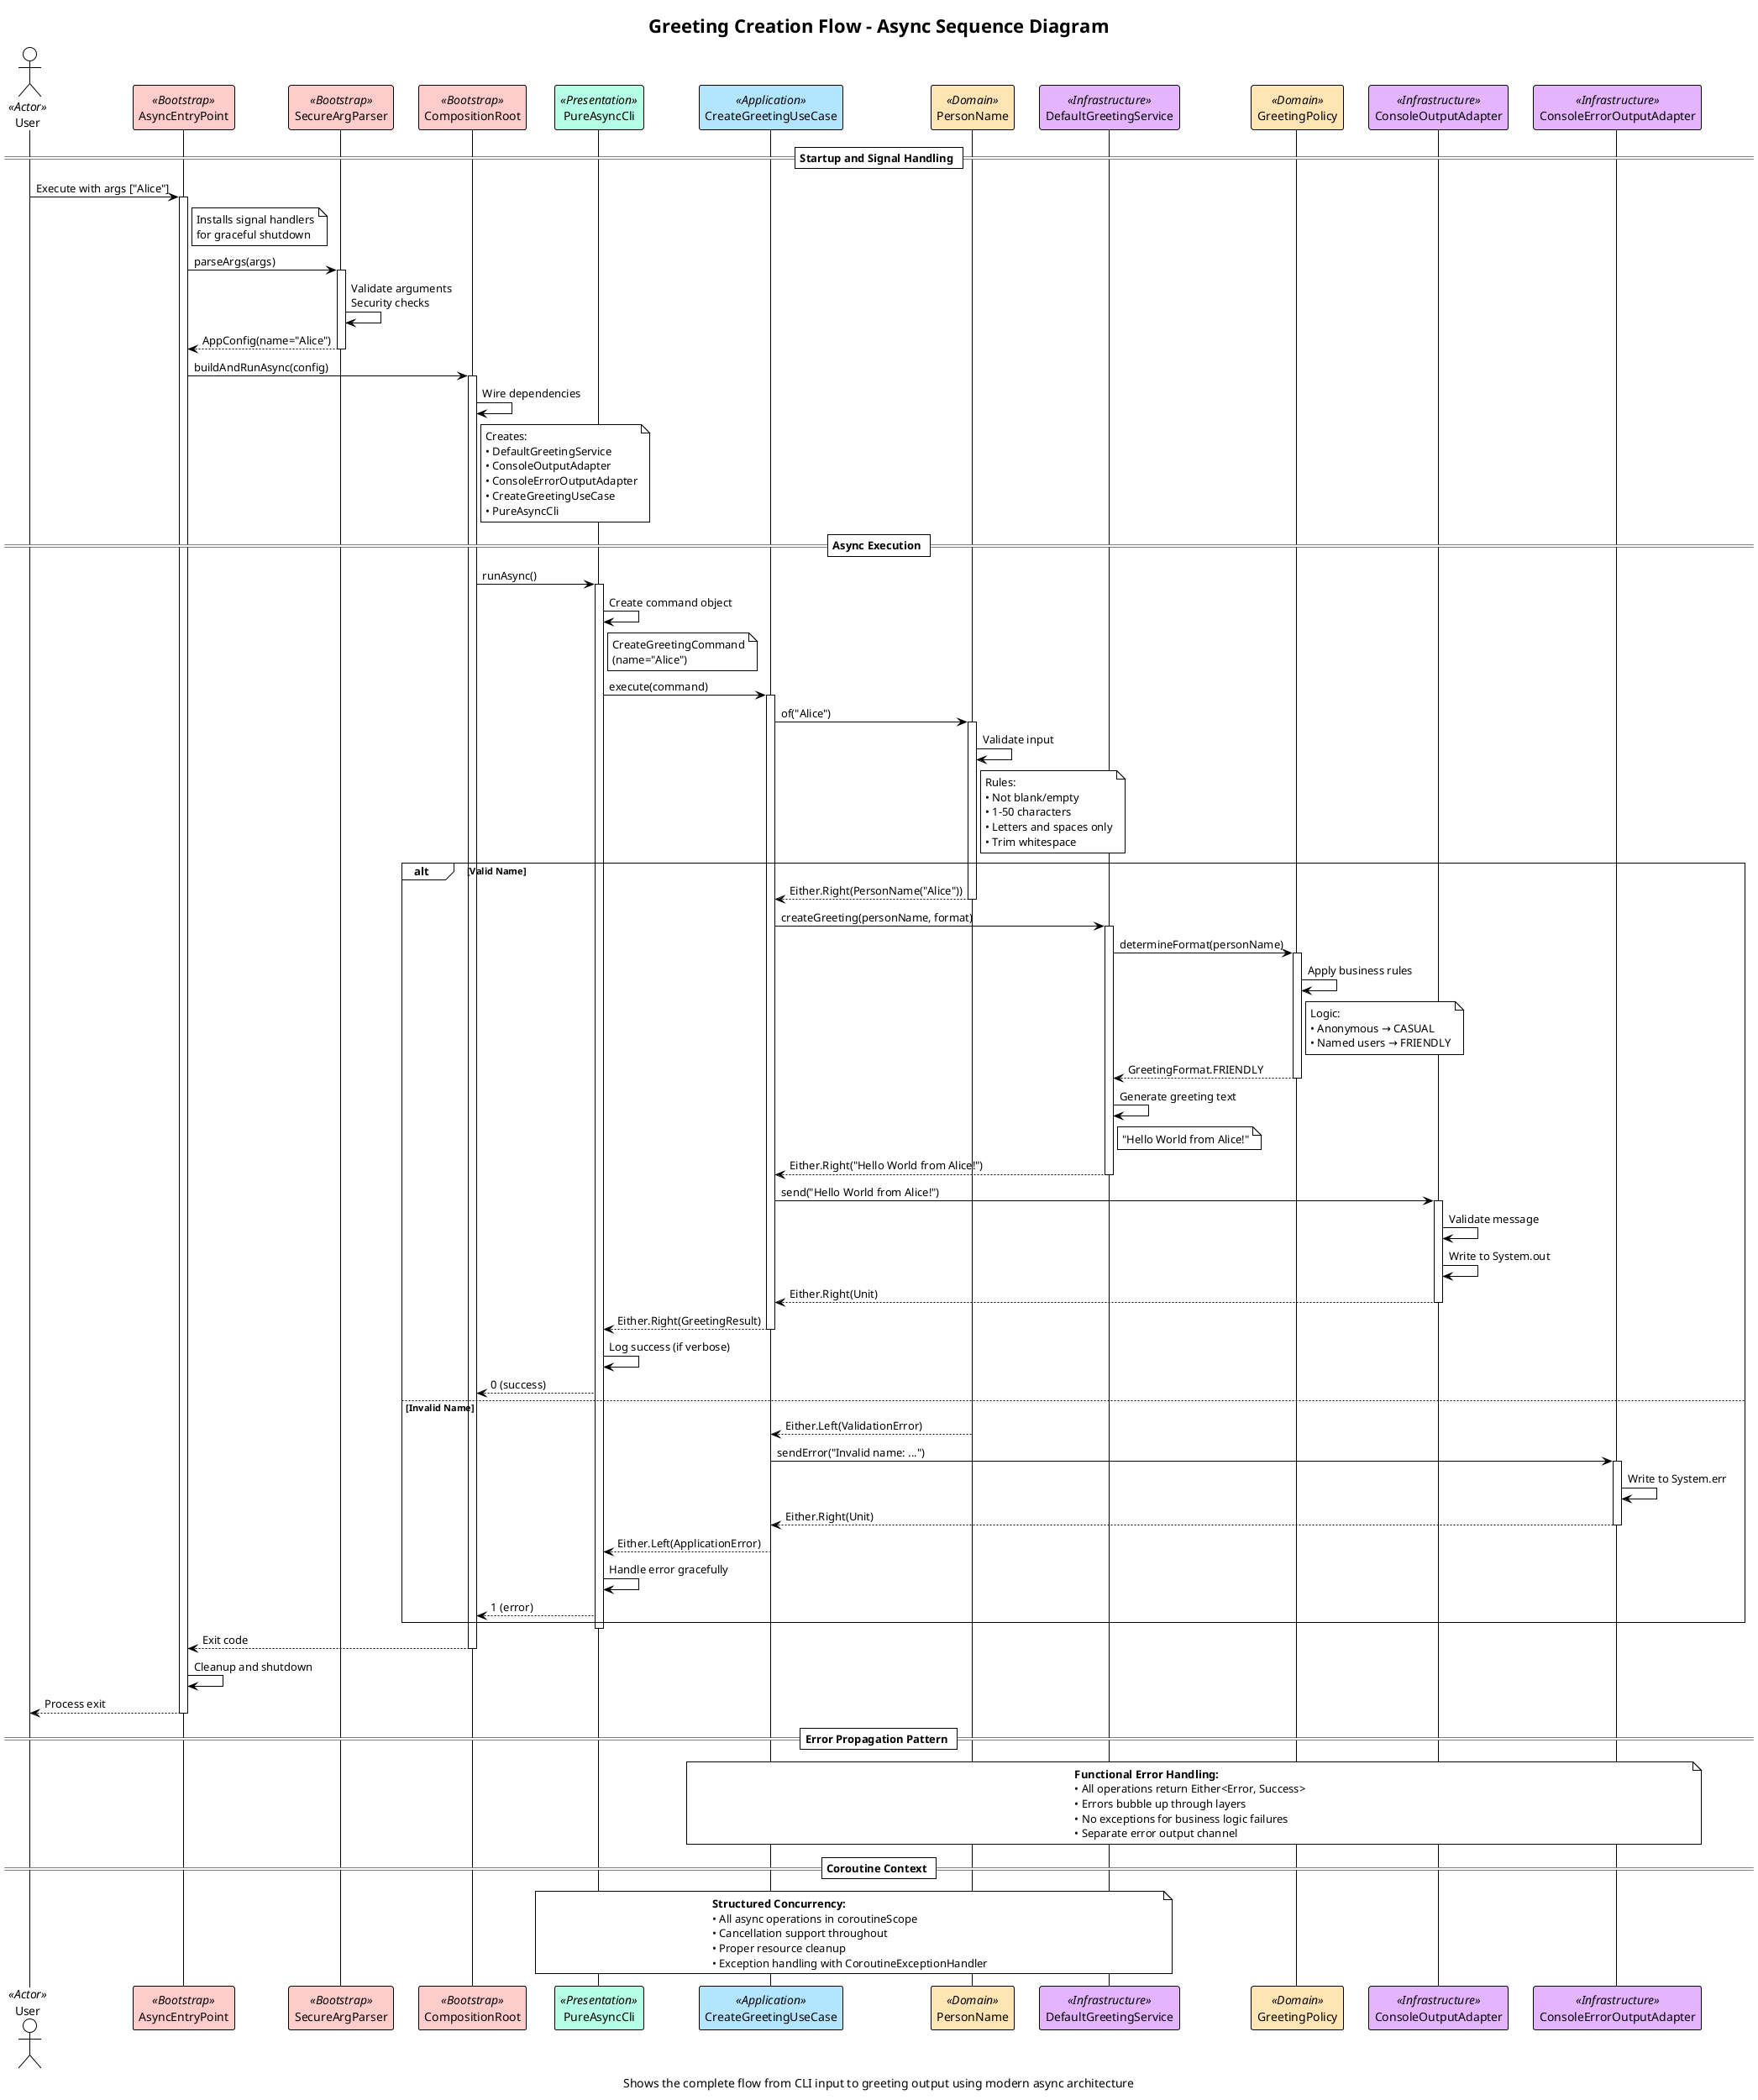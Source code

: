 @startuml greeting-flow-sequence
!theme plain
title Greeting Creation Flow - Async Sequence Diagram
caption Shows the complete flow from CLI input to greeting output using modern async architecture

skinparam participant {
    BackgroundColor<<Actor>> #F0F8FF
    BackgroundColor<<Bootstrap>> #FFCCCC
    BackgroundColor<<Presentation>> #B4FFE5
    BackgroundColor<<Application>> #B4E5FF
    BackgroundColor<<Domain>> #FFE5B4
    BackgroundColor<<Infrastructure>> #E5B4FF
    BorderColor Black
}

actor "User" as User <<Actor>>
participant "AsyncEntryPoint" as Entry <<Bootstrap>>
participant "SecureArgParser" as Parser <<Bootstrap>>
participant "CompositionRoot" as Root <<Bootstrap>>
participant "PureAsyncCli" as CLI <<Presentation>>
participant "CreateGreetingUseCase" as UseCase <<Application>>
participant "PersonName" as Name <<Domain>>
participant "DefaultGreetingService" as Service <<Infrastructure>>
participant "GreetingPolicy" as Policy <<Domain>>
participant "ConsoleOutputAdapter" as Output <<Infrastructure>>
participant "ConsoleErrorOutputAdapter" as ErrorOutput <<Infrastructure>>

== Startup and Signal Handling ==

User -> Entry: Execute with args ["Alice"]
activate Entry
note right of Entry: Installs signal handlers\nfor graceful shutdown

Entry -> Parser: parseArgs(args)
activate Parser
Parser -> Parser: Validate arguments\nSecurity checks
Parser --> Entry: AppConfig(name="Alice")
deactivate Parser

Entry -> Root: buildAndRunAsync(config)
activate Root

Root -> Root: Wire dependencies
note right of Root
    Creates:
    • DefaultGreetingService
    • ConsoleOutputAdapter
    • ConsoleErrorOutputAdapter
    • CreateGreetingUseCase
    • PureAsyncCli
end note

== Async Execution ==

Root -> CLI: runAsync()
activate CLI

CLI -> CLI: Create command object
note right of CLI: CreateGreetingCommand\n(name="Alice")

CLI -> UseCase: execute(command)
activate UseCase

UseCase -> Name: of("Alice")
activate Name
Name -> Name: Validate input
note right of Name
    Rules:
    • Not blank/empty
    • 1-50 characters
    • Letters and spaces only
    • Trim whitespace
end note

alt Valid Name
    Name --> UseCase: Either.Right(PersonName("Alice"))
    deactivate Name
    
    UseCase -> Service: createGreeting(personName, format)
    activate Service
    
    Service -> Policy: determineFormat(personName)
    activate Policy
    Policy -> Policy: Apply business rules
    note right of Policy
        Logic:
        • Anonymous → CASUAL
        • Named users → FRIENDLY
    end note
    Policy --> Service: GreetingFormat.FRIENDLY
    deactivate Policy
    
    Service -> Service: Generate greeting text
    note right of Service: "Hello World from Alice!"
    
    Service --> UseCase: Either.Right("Hello World from Alice!")
    deactivate Service
    
    UseCase -> Output: send("Hello World from Alice!")
    activate Output
    Output -> Output: Validate message
    Output -> Output: Write to System.out
    Output --> UseCase: Either.Right(Unit)
    deactivate Output
    
    UseCase --> CLI: Either.Right(GreetingResult)
    deactivate UseCase
    
    CLI -> CLI: Log success (if verbose)
    CLI --> Root: 0 (success)

else Invalid Name
    Name --> UseCase: Either.Left(ValidationError)
    deactivate Name
    
    UseCase -> ErrorOutput: sendError("Invalid name: ...")
    activate ErrorOutput
    ErrorOutput -> ErrorOutput: Write to System.err
    ErrorOutput --> UseCase: Either.Right(Unit)
    deactivate ErrorOutput
    
    UseCase --> CLI: Either.Left(ApplicationError)
    deactivate UseCase
    
    CLI -> CLI: Handle error gracefully
    CLI --> Root: 1 (error)
end

deactivate CLI
Root --> Entry: Exit code
deactivate Root

Entry -> Entry: Cleanup and shutdown
Entry --> User: Process exit
deactivate Entry

== Error Propagation Pattern ==

note over UseCase, ErrorOutput
    <b>Functional Error Handling:</b>
    • All operations return Either<Error, Success>
    • Errors bubble up through layers
    • No exceptions for business logic failures
    • Separate error output channel
end note

== Coroutine Context ==

note over CLI, Service
    <b>Structured Concurrency:</b>
    • All async operations in coroutineScope
    • Cancellation support throughout
    • Proper resource cleanup
    • Exception handling with CoroutineExceptionHandler
end note

@enduml